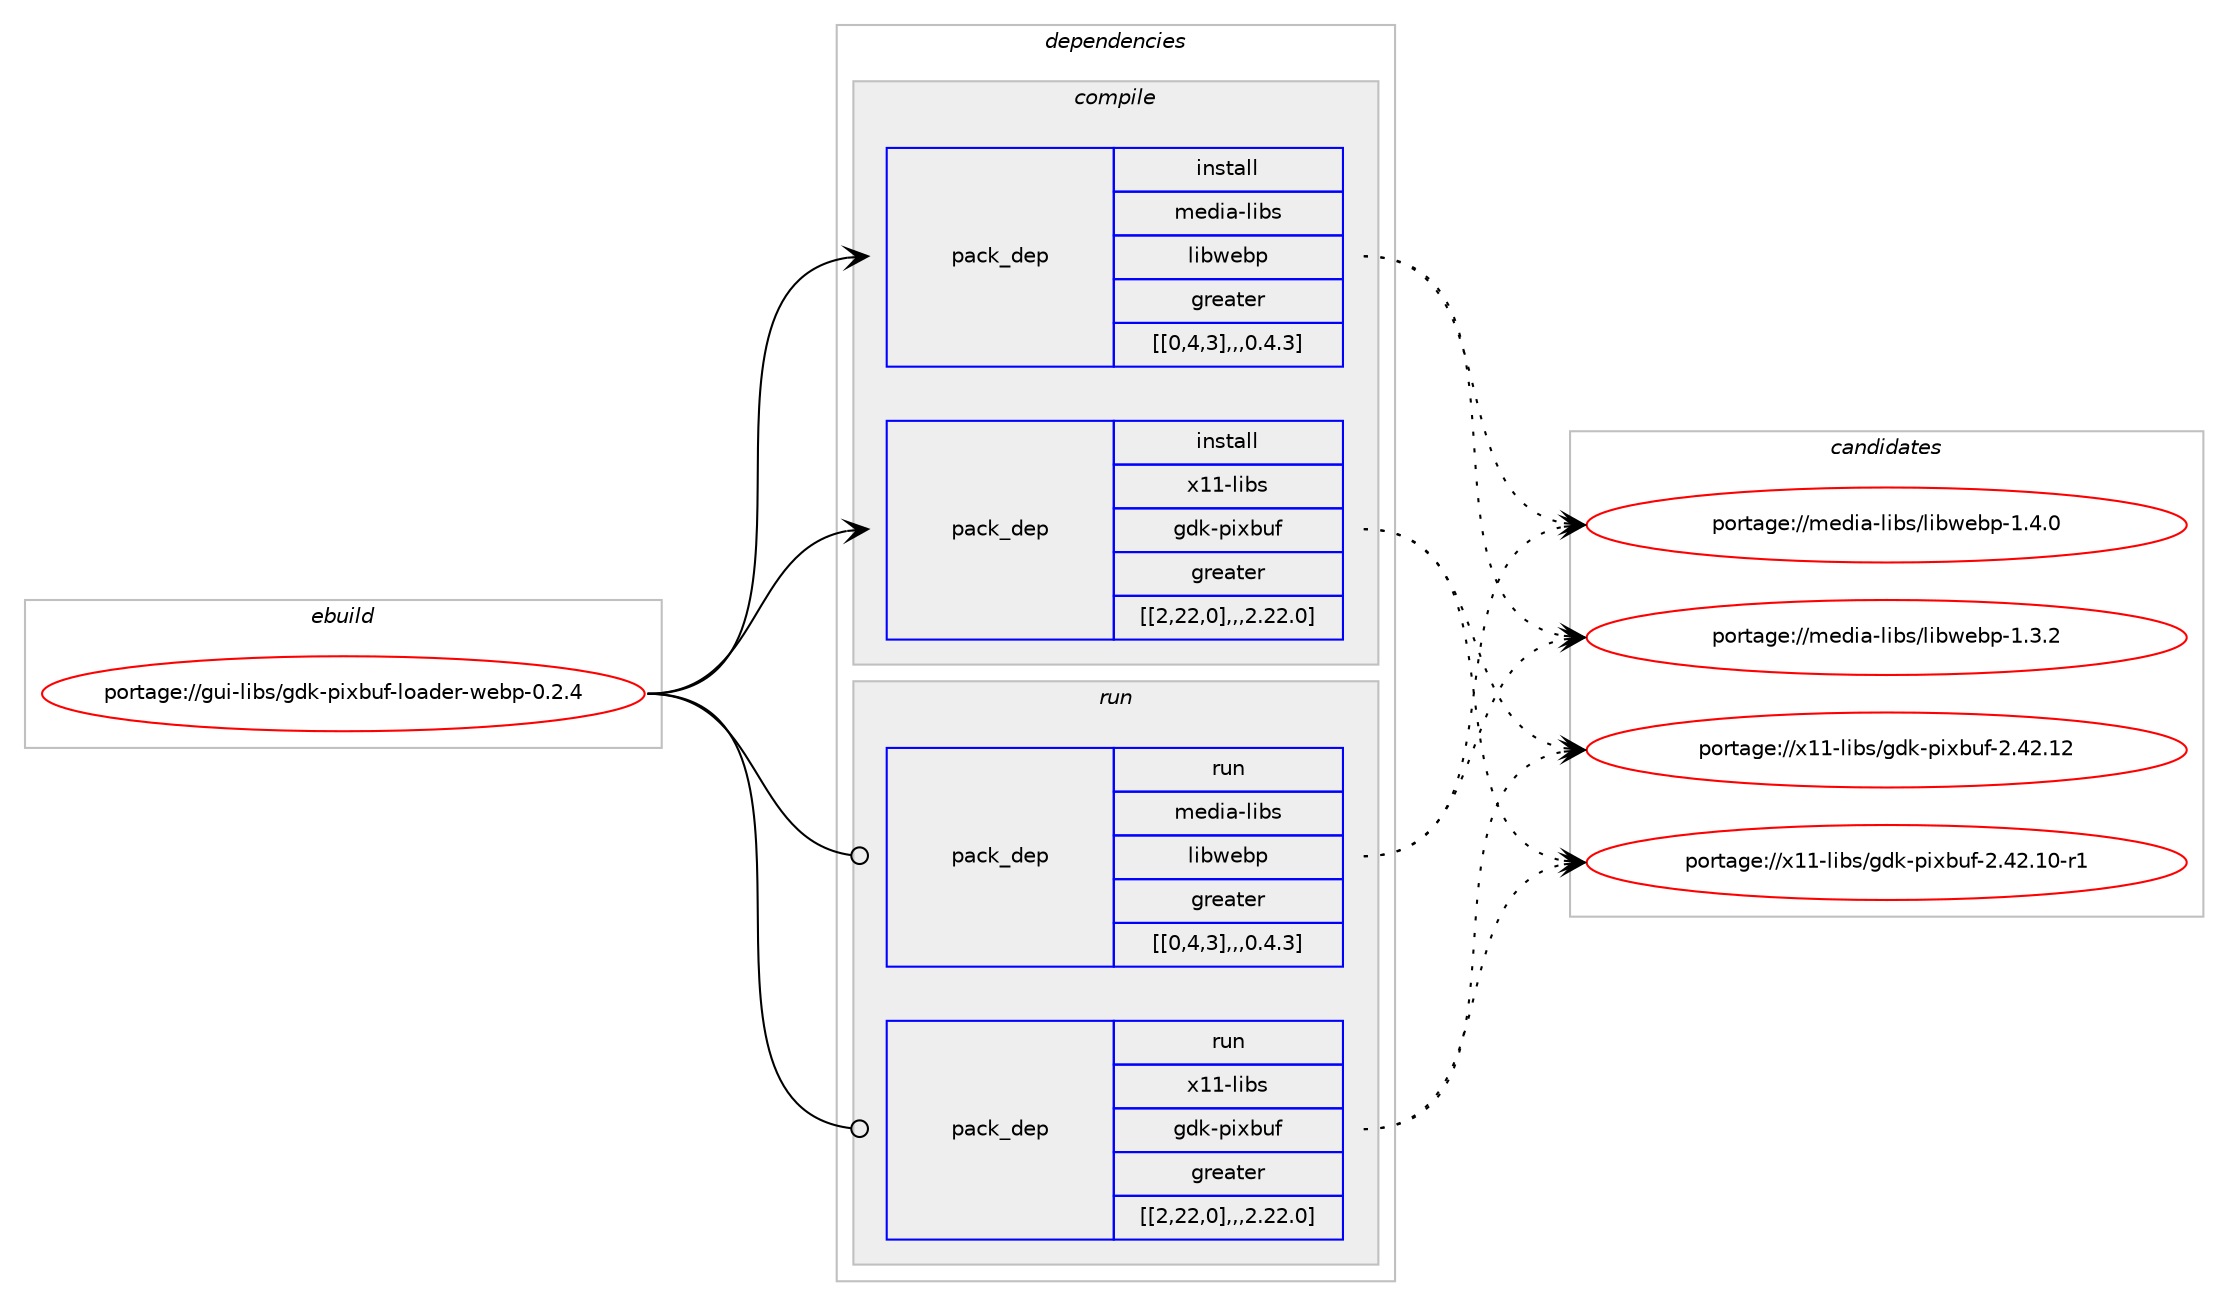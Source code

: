 digraph prolog {

# *************
# Graph options
# *************

newrank=true;
concentrate=true;
compound=true;
graph [rankdir=LR,fontname=Helvetica,fontsize=10,ranksep=1.5];#, ranksep=2.5, nodesep=0.2];
edge  [arrowhead=vee];
node  [fontname=Helvetica,fontsize=10];

# **********
# The ebuild
# **********

subgraph cluster_leftcol {
color=gray;
label=<<i>ebuild</i>>;
id [label="portage://gui-libs/gdk-pixbuf-loader-webp-0.2.4", color=red, width=4, href="../gui-libs/gdk-pixbuf-loader-webp-0.2.4.svg"];
}

# ****************
# The dependencies
# ****************

subgraph cluster_midcol {
color=gray;
label=<<i>dependencies</i>>;
subgraph cluster_compile {
fillcolor="#eeeeee";
style=filled;
label=<<i>compile</i>>;
subgraph pack178163 {
dependency248069 [label=<<TABLE BORDER="0" CELLBORDER="1" CELLSPACING="0" CELLPADDING="4" WIDTH="220"><TR><TD ROWSPAN="6" CELLPADDING="30">pack_dep</TD></TR><TR><TD WIDTH="110">install</TD></TR><TR><TD>media-libs</TD></TR><TR><TD>libwebp</TD></TR><TR><TD>greater</TD></TR><TR><TD>[[0,4,3],,,0.4.3]</TD></TR></TABLE>>, shape=none, color=blue];
}
id:e -> dependency248069:w [weight=20,style="solid",arrowhead="vee"];
subgraph pack178164 {
dependency248070 [label=<<TABLE BORDER="0" CELLBORDER="1" CELLSPACING="0" CELLPADDING="4" WIDTH="220"><TR><TD ROWSPAN="6" CELLPADDING="30">pack_dep</TD></TR><TR><TD WIDTH="110">install</TD></TR><TR><TD>x11-libs</TD></TR><TR><TD>gdk-pixbuf</TD></TR><TR><TD>greater</TD></TR><TR><TD>[[2,22,0],,,2.22.0]</TD></TR></TABLE>>, shape=none, color=blue];
}
id:e -> dependency248070:w [weight=20,style="solid",arrowhead="vee"];
}
subgraph cluster_compileandrun {
fillcolor="#eeeeee";
style=filled;
label=<<i>compile and run</i>>;
}
subgraph cluster_run {
fillcolor="#eeeeee";
style=filled;
label=<<i>run</i>>;
subgraph pack178165 {
dependency248071 [label=<<TABLE BORDER="0" CELLBORDER="1" CELLSPACING="0" CELLPADDING="4" WIDTH="220"><TR><TD ROWSPAN="6" CELLPADDING="30">pack_dep</TD></TR><TR><TD WIDTH="110">run</TD></TR><TR><TD>media-libs</TD></TR><TR><TD>libwebp</TD></TR><TR><TD>greater</TD></TR><TR><TD>[[0,4,3],,,0.4.3]</TD></TR></TABLE>>, shape=none, color=blue];
}
id:e -> dependency248071:w [weight=20,style="solid",arrowhead="odot"];
subgraph pack178166 {
dependency248072 [label=<<TABLE BORDER="0" CELLBORDER="1" CELLSPACING="0" CELLPADDING="4" WIDTH="220"><TR><TD ROWSPAN="6" CELLPADDING="30">pack_dep</TD></TR><TR><TD WIDTH="110">run</TD></TR><TR><TD>x11-libs</TD></TR><TR><TD>gdk-pixbuf</TD></TR><TR><TD>greater</TD></TR><TR><TD>[[2,22,0],,,2.22.0]</TD></TR></TABLE>>, shape=none, color=blue];
}
id:e -> dependency248072:w [weight=20,style="solid",arrowhead="odot"];
}
}

# **************
# The candidates
# **************

subgraph cluster_choices {
rank=same;
color=gray;
label=<<i>candidates</i>>;

subgraph choice178163 {
color=black;
nodesep=1;
choice109101100105974510810598115471081059811910198112454946524648 [label="portage://media-libs/libwebp-1.4.0", color=red, width=4,href="../media-libs/libwebp-1.4.0.svg"];
choice109101100105974510810598115471081059811910198112454946514650 [label="portage://media-libs/libwebp-1.3.2", color=red, width=4,href="../media-libs/libwebp-1.3.2.svg"];
dependency248069:e -> choice109101100105974510810598115471081059811910198112454946524648:w [style=dotted,weight="100"];
dependency248069:e -> choice109101100105974510810598115471081059811910198112454946514650:w [style=dotted,weight="100"];
}
subgraph choice178164 {
color=black;
nodesep=1;
choice120494945108105981154710310010745112105120981171024550465250464950 [label="portage://x11-libs/gdk-pixbuf-2.42.12", color=red, width=4,href="../x11-libs/gdk-pixbuf-2.42.12.svg"];
choice1204949451081059811547103100107451121051209811710245504652504649484511449 [label="portage://x11-libs/gdk-pixbuf-2.42.10-r1", color=red, width=4,href="../x11-libs/gdk-pixbuf-2.42.10-r1.svg"];
dependency248070:e -> choice120494945108105981154710310010745112105120981171024550465250464950:w [style=dotted,weight="100"];
dependency248070:e -> choice1204949451081059811547103100107451121051209811710245504652504649484511449:w [style=dotted,weight="100"];
}
subgraph choice178165 {
color=black;
nodesep=1;
choice109101100105974510810598115471081059811910198112454946524648 [label="portage://media-libs/libwebp-1.4.0", color=red, width=4,href="../media-libs/libwebp-1.4.0.svg"];
choice109101100105974510810598115471081059811910198112454946514650 [label="portage://media-libs/libwebp-1.3.2", color=red, width=4,href="../media-libs/libwebp-1.3.2.svg"];
dependency248071:e -> choice109101100105974510810598115471081059811910198112454946524648:w [style=dotted,weight="100"];
dependency248071:e -> choice109101100105974510810598115471081059811910198112454946514650:w [style=dotted,weight="100"];
}
subgraph choice178166 {
color=black;
nodesep=1;
choice120494945108105981154710310010745112105120981171024550465250464950 [label="portage://x11-libs/gdk-pixbuf-2.42.12", color=red, width=4,href="../x11-libs/gdk-pixbuf-2.42.12.svg"];
choice1204949451081059811547103100107451121051209811710245504652504649484511449 [label="portage://x11-libs/gdk-pixbuf-2.42.10-r1", color=red, width=4,href="../x11-libs/gdk-pixbuf-2.42.10-r1.svg"];
dependency248072:e -> choice120494945108105981154710310010745112105120981171024550465250464950:w [style=dotted,weight="100"];
dependency248072:e -> choice1204949451081059811547103100107451121051209811710245504652504649484511449:w [style=dotted,weight="100"];
}
}

}
